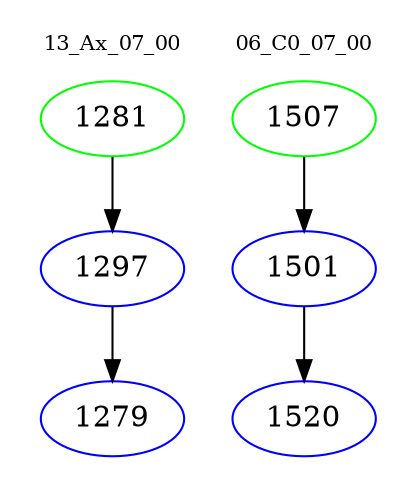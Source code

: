 digraph{
subgraph cluster_0 {
color = white
label = "13_Ax_07_00";
fontsize=10;
T0_1281 [label="1281", color="green"]
T0_1281 -> T0_1297 [color="black"]
T0_1297 [label="1297", color="blue"]
T0_1297 -> T0_1279 [color="black"]
T0_1279 [label="1279", color="blue"]
}
subgraph cluster_1 {
color = white
label = "06_C0_07_00";
fontsize=10;
T1_1507 [label="1507", color="green"]
T1_1507 -> T1_1501 [color="black"]
T1_1501 [label="1501", color="blue"]
T1_1501 -> T1_1520 [color="black"]
T1_1520 [label="1520", color="blue"]
}
}
